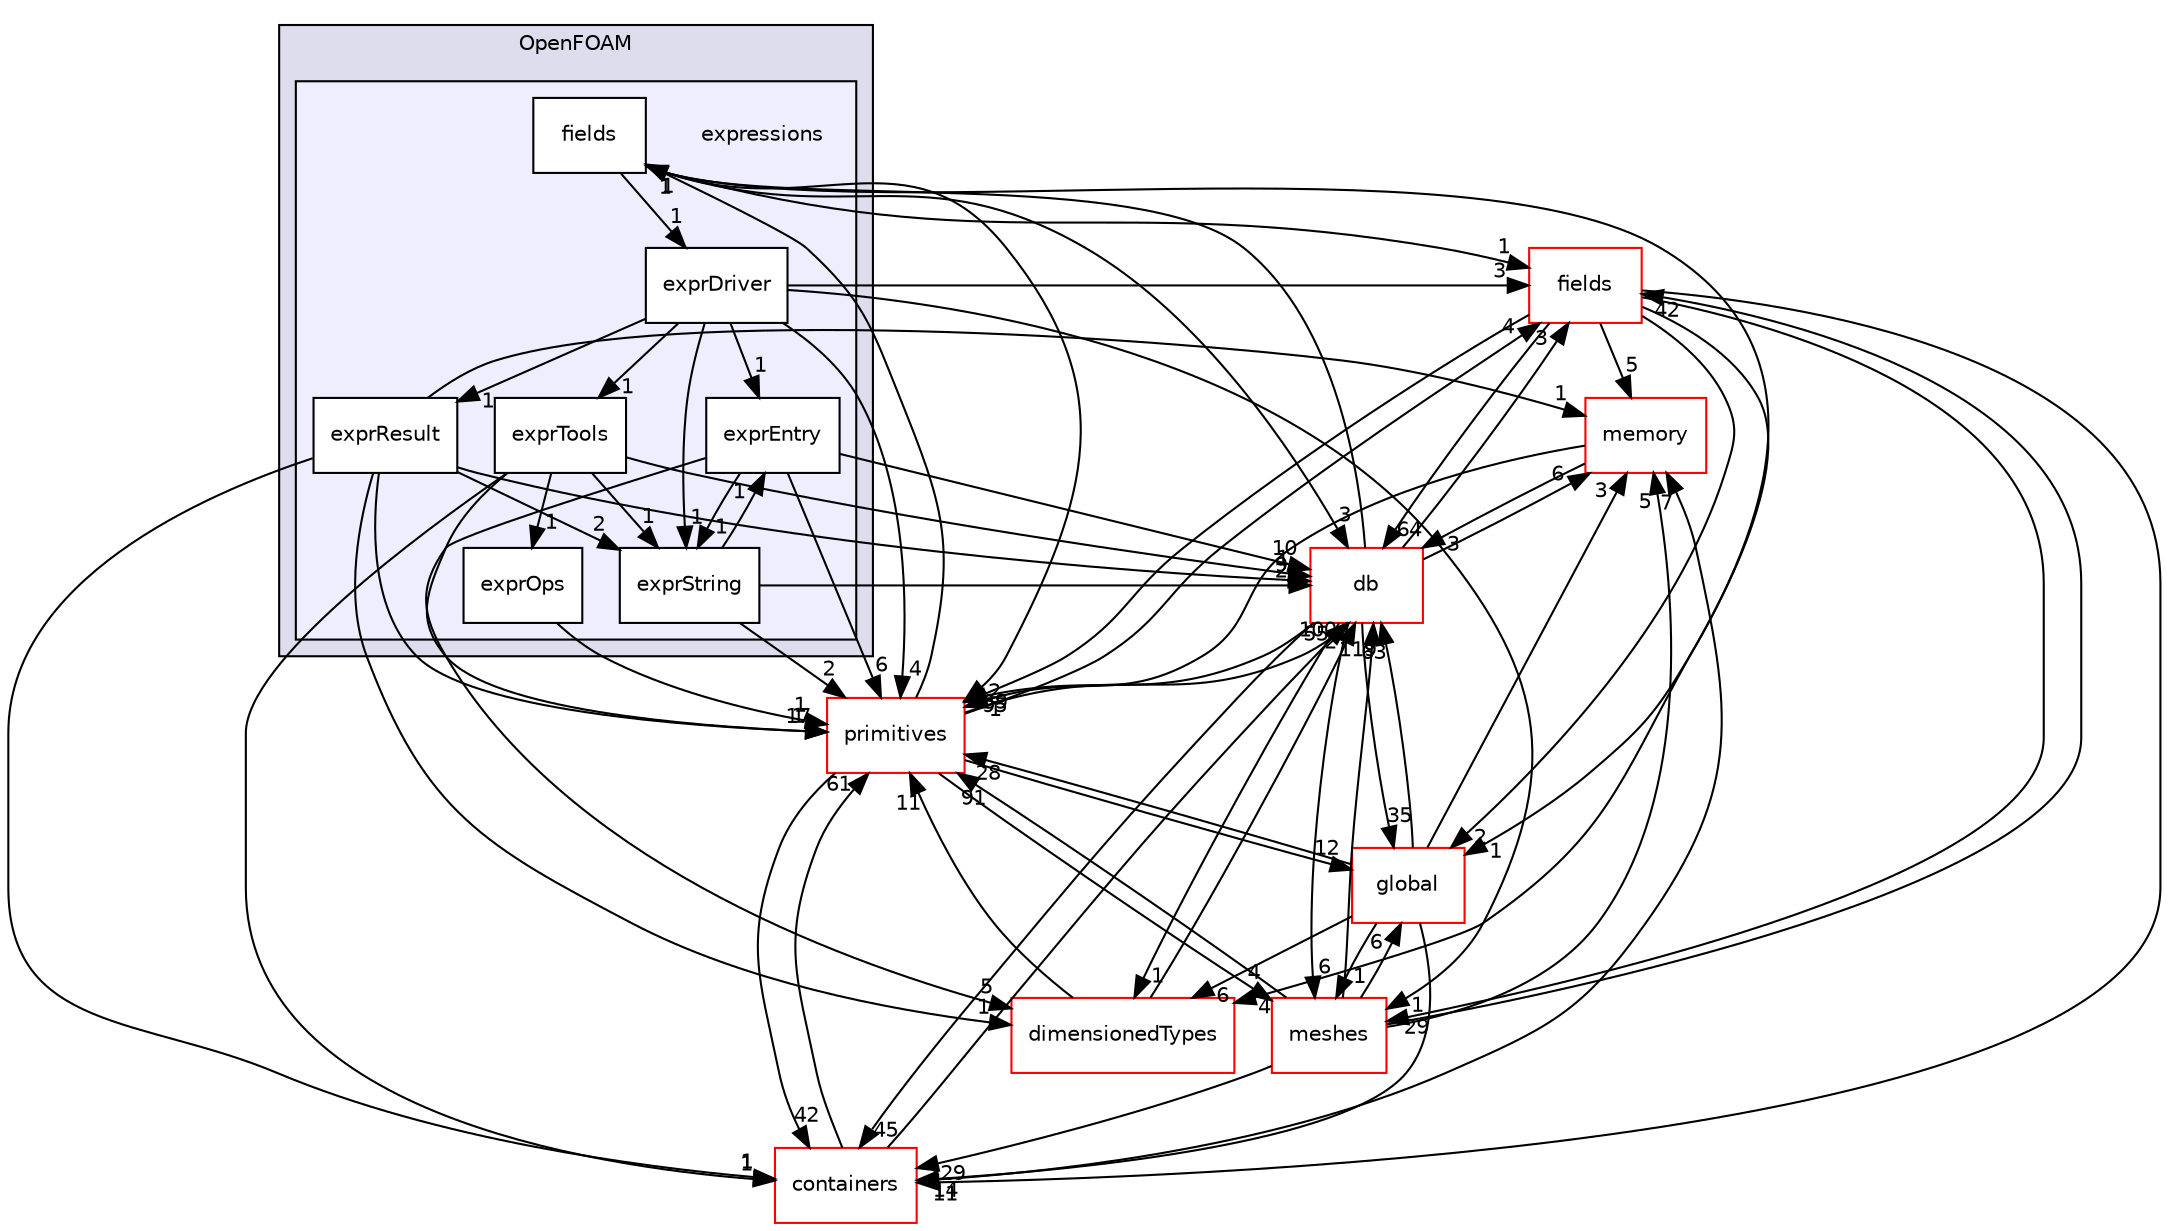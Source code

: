 digraph "src/OpenFOAM/expressions" {
  bgcolor=transparent;
  compound=true
  node [ fontsize="10", fontname="Helvetica"];
  edge [ labelfontsize="10", labelfontname="Helvetica"];
  subgraph clusterdir_c5473ff19b20e6ec4dfe5c310b3778a8 {
    graph [ bgcolor="#ddddee", pencolor="black", label="OpenFOAM" fontname="Helvetica", fontsize="10", URL="dir_c5473ff19b20e6ec4dfe5c310b3778a8.html"]
  subgraph clusterdir_fa8eb60ad2eb9e73026ecc23442a4b28 {
    graph [ bgcolor="#eeeeff", pencolor="black", label="" URL="dir_fa8eb60ad2eb9e73026ecc23442a4b28.html"];
    dir_fa8eb60ad2eb9e73026ecc23442a4b28 [shape=plaintext label="expressions"];
    dir_71f4122e1929cd839bb42383032dcb3b [shape=box label="exprDriver" color="black" fillcolor="white" style="filled" URL="dir_71f4122e1929cd839bb42383032dcb3b.html"];
    dir_717b75f27ac67074cba8ef767cf60063 [shape=box label="exprEntry" color="black" fillcolor="white" style="filled" URL="dir_717b75f27ac67074cba8ef767cf60063.html"];
    dir_e54de5749dbd60a5a5a710f79813a839 [shape=box label="exprOps" color="black" fillcolor="white" style="filled" URL="dir_e54de5749dbd60a5a5a710f79813a839.html"];
    dir_1b11841e026df121d694f90dd49df13d [shape=box label="exprResult" color="black" fillcolor="white" style="filled" URL="dir_1b11841e026df121d694f90dd49df13d.html"];
    dir_9e204a2a1909bee6647bf96dcf40010d [shape=box label="exprString" color="black" fillcolor="white" style="filled" URL="dir_9e204a2a1909bee6647bf96dcf40010d.html"];
    dir_c5eca7044a576a4b35d290bad5d84279 [shape=box label="exprTools" color="black" fillcolor="white" style="filled" URL="dir_c5eca7044a576a4b35d290bad5d84279.html"];
    dir_137d2379887f71082dca91d86476e8fb [shape=box label="fields" color="black" fillcolor="white" style="filled" URL="dir_137d2379887f71082dca91d86476e8fb.html"];
  }
  }
  dir_385a22dcc2f7120acb0f1a7a832b3b8d [shape=box label="memory" color="red" URL="dir_385a22dcc2f7120acb0f1a7a832b3b8d.html"];
  dir_962442b8f989d5529fab5e0f0e4ffb74 [shape=box label="fields" color="red" URL="dir_962442b8f989d5529fab5e0f0e4ffb74.html"];
  dir_19d0872053bde092be81d7fe3f56cbf7 [shape=box label="containers" color="red" URL="dir_19d0872053bde092be81d7fe3f56cbf7.html"];
  dir_aa2423979fb45fc41c393a5db370ab21 [shape=box label="meshes" color="red" URL="dir_aa2423979fb45fc41c393a5db370ab21.html"];
  dir_d4979fdf35c07e0caec68718d229a4b4 [shape=box label="dimensionedTypes" color="red" URL="dir_d4979fdf35c07e0caec68718d229a4b4.html"];
  dir_63c634f7a7cfd679ac26c67fb30fc32f [shape=box label="db" color="red" URL="dir_63c634f7a7cfd679ac26c67fb30fc32f.html"];
  dir_8583492183f4d27c76555f8f333dd07b [shape=box label="global" color="red" URL="dir_8583492183f4d27c76555f8f333dd07b.html"];
  dir_3e50f45338116b169052b428016851aa [shape=box label="primitives" color="red" URL="dir_3e50f45338116b169052b428016851aa.html"];
  dir_385a22dcc2f7120acb0f1a7a832b3b8d->dir_63c634f7a7cfd679ac26c67fb30fc32f [headlabel="3", labeldistance=1.5 headhref="dir_002521_002218.html"];
  dir_385a22dcc2f7120acb0f1a7a832b3b8d->dir_3e50f45338116b169052b428016851aa [headlabel="1", labeldistance=1.5 headhref="dir_002521_002628.html"];
  dir_c5eca7044a576a4b35d290bad5d84279->dir_19d0872053bde092be81d7fe3f56cbf7 [headlabel="1", labeldistance=1.5 headhref="dir_002303_002156.html"];
  dir_c5eca7044a576a4b35d290bad5d84279->dir_9e204a2a1909bee6647bf96dcf40010d [headlabel="1", labeldistance=1.5 headhref="dir_002303_002302.html"];
  dir_c5eca7044a576a4b35d290bad5d84279->dir_63c634f7a7cfd679ac26c67fb30fc32f [headlabel="1", labeldistance=1.5 headhref="dir_002303_002218.html"];
  dir_c5eca7044a576a4b35d290bad5d84279->dir_3e50f45338116b169052b428016851aa [headlabel="1", labeldistance=1.5 headhref="dir_002303_002628.html"];
  dir_c5eca7044a576a4b35d290bad5d84279->dir_e54de5749dbd60a5a5a710f79813a839 [headlabel="1", labeldistance=1.5 headhref="dir_002303_002300.html"];
  dir_962442b8f989d5529fab5e0f0e4ffb74->dir_385a22dcc2f7120acb0f1a7a832b3b8d [headlabel="5", labeldistance=1.5 headhref="dir_002305_002521.html"];
  dir_962442b8f989d5529fab5e0f0e4ffb74->dir_19d0872053bde092be81d7fe3f56cbf7 [headlabel="11", labeldistance=1.5 headhref="dir_002305_002156.html"];
  dir_962442b8f989d5529fab5e0f0e4ffb74->dir_aa2423979fb45fc41c393a5db370ab21 [headlabel="29", labeldistance=1.5 headhref="dir_002305_002525.html"];
  dir_962442b8f989d5529fab5e0f0e4ffb74->dir_d4979fdf35c07e0caec68718d229a4b4 [headlabel="4", labeldistance=1.5 headhref="dir_002305_002288.html"];
  dir_962442b8f989d5529fab5e0f0e4ffb74->dir_63c634f7a7cfd679ac26c67fb30fc32f [headlabel="64", labeldistance=1.5 headhref="dir_002305_002218.html"];
  dir_962442b8f989d5529fab5e0f0e4ffb74->dir_8583492183f4d27c76555f8f333dd07b [headlabel="2", labeldistance=1.5 headhref="dir_002305_002385.html"];
  dir_962442b8f989d5529fab5e0f0e4ffb74->dir_3e50f45338116b169052b428016851aa [headlabel="69", labeldistance=1.5 headhref="dir_002305_002628.html"];
  dir_19d0872053bde092be81d7fe3f56cbf7->dir_385a22dcc2f7120acb0f1a7a832b3b8d [headlabel="7", labeldistance=1.5 headhref="dir_002156_002521.html"];
  dir_19d0872053bde092be81d7fe3f56cbf7->dir_63c634f7a7cfd679ac26c67fb30fc32f [headlabel="55", labeldistance=1.5 headhref="dir_002156_002218.html"];
  dir_19d0872053bde092be81d7fe3f56cbf7->dir_3e50f45338116b169052b428016851aa [headlabel="61", labeldistance=1.5 headhref="dir_002156_002628.html"];
  dir_1b11841e026df121d694f90dd49df13d->dir_385a22dcc2f7120acb0f1a7a832b3b8d [headlabel="1", labeldistance=1.5 headhref="dir_002301_002521.html"];
  dir_1b11841e026df121d694f90dd49df13d->dir_19d0872053bde092be81d7fe3f56cbf7 [headlabel="1", labeldistance=1.5 headhref="dir_002301_002156.html"];
  dir_1b11841e026df121d694f90dd49df13d->dir_9e204a2a1909bee6647bf96dcf40010d [headlabel="2", labeldistance=1.5 headhref="dir_002301_002302.html"];
  dir_1b11841e026df121d694f90dd49df13d->dir_d4979fdf35c07e0caec68718d229a4b4 [headlabel="1", labeldistance=1.5 headhref="dir_002301_002288.html"];
  dir_1b11841e026df121d694f90dd49df13d->dir_63c634f7a7cfd679ac26c67fb30fc32f [headlabel="9", labeldistance=1.5 headhref="dir_002301_002218.html"];
  dir_1b11841e026df121d694f90dd49df13d->dir_3e50f45338116b169052b428016851aa [headlabel="17", labeldistance=1.5 headhref="dir_002301_002628.html"];
  dir_9e204a2a1909bee6647bf96dcf40010d->dir_63c634f7a7cfd679ac26c67fb30fc32f [headlabel="2", labeldistance=1.5 headhref="dir_002302_002218.html"];
  dir_9e204a2a1909bee6647bf96dcf40010d->dir_717b75f27ac67074cba8ef767cf60063 [headlabel="1", labeldistance=1.5 headhref="dir_002302_002299.html"];
  dir_9e204a2a1909bee6647bf96dcf40010d->dir_3e50f45338116b169052b428016851aa [headlabel="2", labeldistance=1.5 headhref="dir_002302_002628.html"];
  dir_aa2423979fb45fc41c393a5db370ab21->dir_385a22dcc2f7120acb0f1a7a832b3b8d [headlabel="5", labeldistance=1.5 headhref="dir_002525_002521.html"];
  dir_aa2423979fb45fc41c393a5db370ab21->dir_962442b8f989d5529fab5e0f0e4ffb74 [headlabel="42", labeldistance=1.5 headhref="dir_002525_002305.html"];
  dir_aa2423979fb45fc41c393a5db370ab21->dir_19d0872053bde092be81d7fe3f56cbf7 [headlabel="129", labeldistance=1.5 headhref="dir_002525_002156.html"];
  dir_aa2423979fb45fc41c393a5db370ab21->dir_63c634f7a7cfd679ac26c67fb30fc32f [headlabel="119", labeldistance=1.5 headhref="dir_002525_002218.html"];
  dir_aa2423979fb45fc41c393a5db370ab21->dir_8583492183f4d27c76555f8f333dd07b [headlabel="6", labeldistance=1.5 headhref="dir_002525_002385.html"];
  dir_aa2423979fb45fc41c393a5db370ab21->dir_3e50f45338116b169052b428016851aa [headlabel="91", labeldistance=1.5 headhref="dir_002525_002628.html"];
  dir_d4979fdf35c07e0caec68718d229a4b4->dir_63c634f7a7cfd679ac26c67fb30fc32f [headlabel="2", labeldistance=1.5 headhref="dir_002288_002218.html"];
  dir_d4979fdf35c07e0caec68718d229a4b4->dir_3e50f45338116b169052b428016851aa [headlabel="11", labeldistance=1.5 headhref="dir_002288_002628.html"];
  dir_63c634f7a7cfd679ac26c67fb30fc32f->dir_385a22dcc2f7120acb0f1a7a832b3b8d [headlabel="6", labeldistance=1.5 headhref="dir_002218_002521.html"];
  dir_63c634f7a7cfd679ac26c67fb30fc32f->dir_962442b8f989d5529fab5e0f0e4ffb74 [headlabel="3", labeldistance=1.5 headhref="dir_002218_002305.html"];
  dir_63c634f7a7cfd679ac26c67fb30fc32f->dir_19d0872053bde092be81d7fe3f56cbf7 [headlabel="45", labeldistance=1.5 headhref="dir_002218_002156.html"];
  dir_63c634f7a7cfd679ac26c67fb30fc32f->dir_aa2423979fb45fc41c393a5db370ab21 [headlabel="6", labeldistance=1.5 headhref="dir_002218_002525.html"];
  dir_63c634f7a7cfd679ac26c67fb30fc32f->dir_d4979fdf35c07e0caec68718d229a4b4 [headlabel="1", labeldistance=1.5 headhref="dir_002218_002288.html"];
  dir_63c634f7a7cfd679ac26c67fb30fc32f->dir_137d2379887f71082dca91d86476e8fb [headlabel="1", labeldistance=1.5 headhref="dir_002218_002304.html"];
  dir_63c634f7a7cfd679ac26c67fb30fc32f->dir_8583492183f4d27c76555f8f333dd07b [headlabel="35", labeldistance=1.5 headhref="dir_002218_002385.html"];
  dir_63c634f7a7cfd679ac26c67fb30fc32f->dir_3e50f45338116b169052b428016851aa [headlabel="95", labeldistance=1.5 headhref="dir_002218_002628.html"];
  dir_717b75f27ac67074cba8ef767cf60063->dir_9e204a2a1909bee6647bf96dcf40010d [headlabel="1", labeldistance=1.5 headhref="dir_002299_002302.html"];
  dir_717b75f27ac67074cba8ef767cf60063->dir_d4979fdf35c07e0caec68718d229a4b4 [headlabel="5", labeldistance=1.5 headhref="dir_002299_002288.html"];
  dir_717b75f27ac67074cba8ef767cf60063->dir_63c634f7a7cfd679ac26c67fb30fc32f [headlabel="10", labeldistance=1.5 headhref="dir_002299_002218.html"];
  dir_717b75f27ac67074cba8ef767cf60063->dir_3e50f45338116b169052b428016851aa [headlabel="6", labeldistance=1.5 headhref="dir_002299_002628.html"];
  dir_137d2379887f71082dca91d86476e8fb->dir_962442b8f989d5529fab5e0f0e4ffb74 [headlabel="1", labeldistance=1.5 headhref="dir_002304_002305.html"];
  dir_137d2379887f71082dca91d86476e8fb->dir_63c634f7a7cfd679ac26c67fb30fc32f [headlabel="3", labeldistance=1.5 headhref="dir_002304_002218.html"];
  dir_137d2379887f71082dca91d86476e8fb->dir_8583492183f4d27c76555f8f333dd07b [headlabel="1", labeldistance=1.5 headhref="dir_002304_002385.html"];
  dir_137d2379887f71082dca91d86476e8fb->dir_3e50f45338116b169052b428016851aa [headlabel="2", labeldistance=1.5 headhref="dir_002304_002628.html"];
  dir_137d2379887f71082dca91d86476e8fb->dir_71f4122e1929cd839bb42383032dcb3b [headlabel="1", labeldistance=1.5 headhref="dir_002304_002298.html"];
  dir_8583492183f4d27c76555f8f333dd07b->dir_385a22dcc2f7120acb0f1a7a832b3b8d [headlabel="3", labeldistance=1.5 headhref="dir_002385_002521.html"];
  dir_8583492183f4d27c76555f8f333dd07b->dir_19d0872053bde092be81d7fe3f56cbf7 [headlabel="14", labeldistance=1.5 headhref="dir_002385_002156.html"];
  dir_8583492183f4d27c76555f8f333dd07b->dir_aa2423979fb45fc41c393a5db370ab21 [headlabel="1", labeldistance=1.5 headhref="dir_002385_002525.html"];
  dir_8583492183f4d27c76555f8f333dd07b->dir_d4979fdf35c07e0caec68718d229a4b4 [headlabel="6", labeldistance=1.5 headhref="dir_002385_002288.html"];
  dir_8583492183f4d27c76555f8f333dd07b->dir_63c634f7a7cfd679ac26c67fb30fc32f [headlabel="63", labeldistance=1.5 headhref="dir_002385_002218.html"];
  dir_8583492183f4d27c76555f8f333dd07b->dir_3e50f45338116b169052b428016851aa [headlabel="28", labeldistance=1.5 headhref="dir_002385_002628.html"];
  dir_3e50f45338116b169052b428016851aa->dir_962442b8f989d5529fab5e0f0e4ffb74 [headlabel="4", labeldistance=1.5 headhref="dir_002628_002305.html"];
  dir_3e50f45338116b169052b428016851aa->dir_19d0872053bde092be81d7fe3f56cbf7 [headlabel="42", labeldistance=1.5 headhref="dir_002628_002156.html"];
  dir_3e50f45338116b169052b428016851aa->dir_aa2423979fb45fc41c393a5db370ab21 [headlabel="4", labeldistance=1.5 headhref="dir_002628_002525.html"];
  dir_3e50f45338116b169052b428016851aa->dir_63c634f7a7cfd679ac26c67fb30fc32f [headlabel="100", labeldistance=1.5 headhref="dir_002628_002218.html"];
  dir_3e50f45338116b169052b428016851aa->dir_137d2379887f71082dca91d86476e8fb [headlabel="1", labeldistance=1.5 headhref="dir_002628_002304.html"];
  dir_3e50f45338116b169052b428016851aa->dir_8583492183f4d27c76555f8f333dd07b [headlabel="12", labeldistance=1.5 headhref="dir_002628_002385.html"];
  dir_e54de5749dbd60a5a5a710f79813a839->dir_3e50f45338116b169052b428016851aa [headlabel="1", labeldistance=1.5 headhref="dir_002300_002628.html"];
  dir_71f4122e1929cd839bb42383032dcb3b->dir_c5eca7044a576a4b35d290bad5d84279 [headlabel="1", labeldistance=1.5 headhref="dir_002298_002303.html"];
  dir_71f4122e1929cd839bb42383032dcb3b->dir_962442b8f989d5529fab5e0f0e4ffb74 [headlabel="3", labeldistance=1.5 headhref="dir_002298_002305.html"];
  dir_71f4122e1929cd839bb42383032dcb3b->dir_1b11841e026df121d694f90dd49df13d [headlabel="1", labeldistance=1.5 headhref="dir_002298_002301.html"];
  dir_71f4122e1929cd839bb42383032dcb3b->dir_9e204a2a1909bee6647bf96dcf40010d [headlabel="1", labeldistance=1.5 headhref="dir_002298_002302.html"];
  dir_71f4122e1929cd839bb42383032dcb3b->dir_aa2423979fb45fc41c393a5db370ab21 [headlabel="1", labeldistance=1.5 headhref="dir_002298_002525.html"];
  dir_71f4122e1929cd839bb42383032dcb3b->dir_717b75f27ac67074cba8ef767cf60063 [headlabel="1", labeldistance=1.5 headhref="dir_002298_002299.html"];
  dir_71f4122e1929cd839bb42383032dcb3b->dir_3e50f45338116b169052b428016851aa [headlabel="4", labeldistance=1.5 headhref="dir_002298_002628.html"];
}
